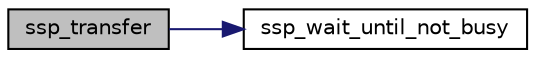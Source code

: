 digraph "ssp_transfer"
{
  edge [fontname="Helvetica",fontsize="10",labelfontname="Helvetica",labelfontsize="10"];
  node [fontname="Helvetica",fontsize="10",shape=record];
  rankdir="LR";
  Node1 [label="ssp_transfer",height=0.2,width=0.4,color="black", fillcolor="grey75", style="filled", fontcolor="black"];
  Node1 -> Node2 [color="midnightblue",fontsize="10",style="solid",fontname="Helvetica"];
  Node2 [label="ssp_wait_until_not_busy",height=0.2,width=0.4,color="black", fillcolor="white", style="filled",URL="$group__ssp__file.html#ga82ac18ac210f631c6807fceeda4b9679"];
}
